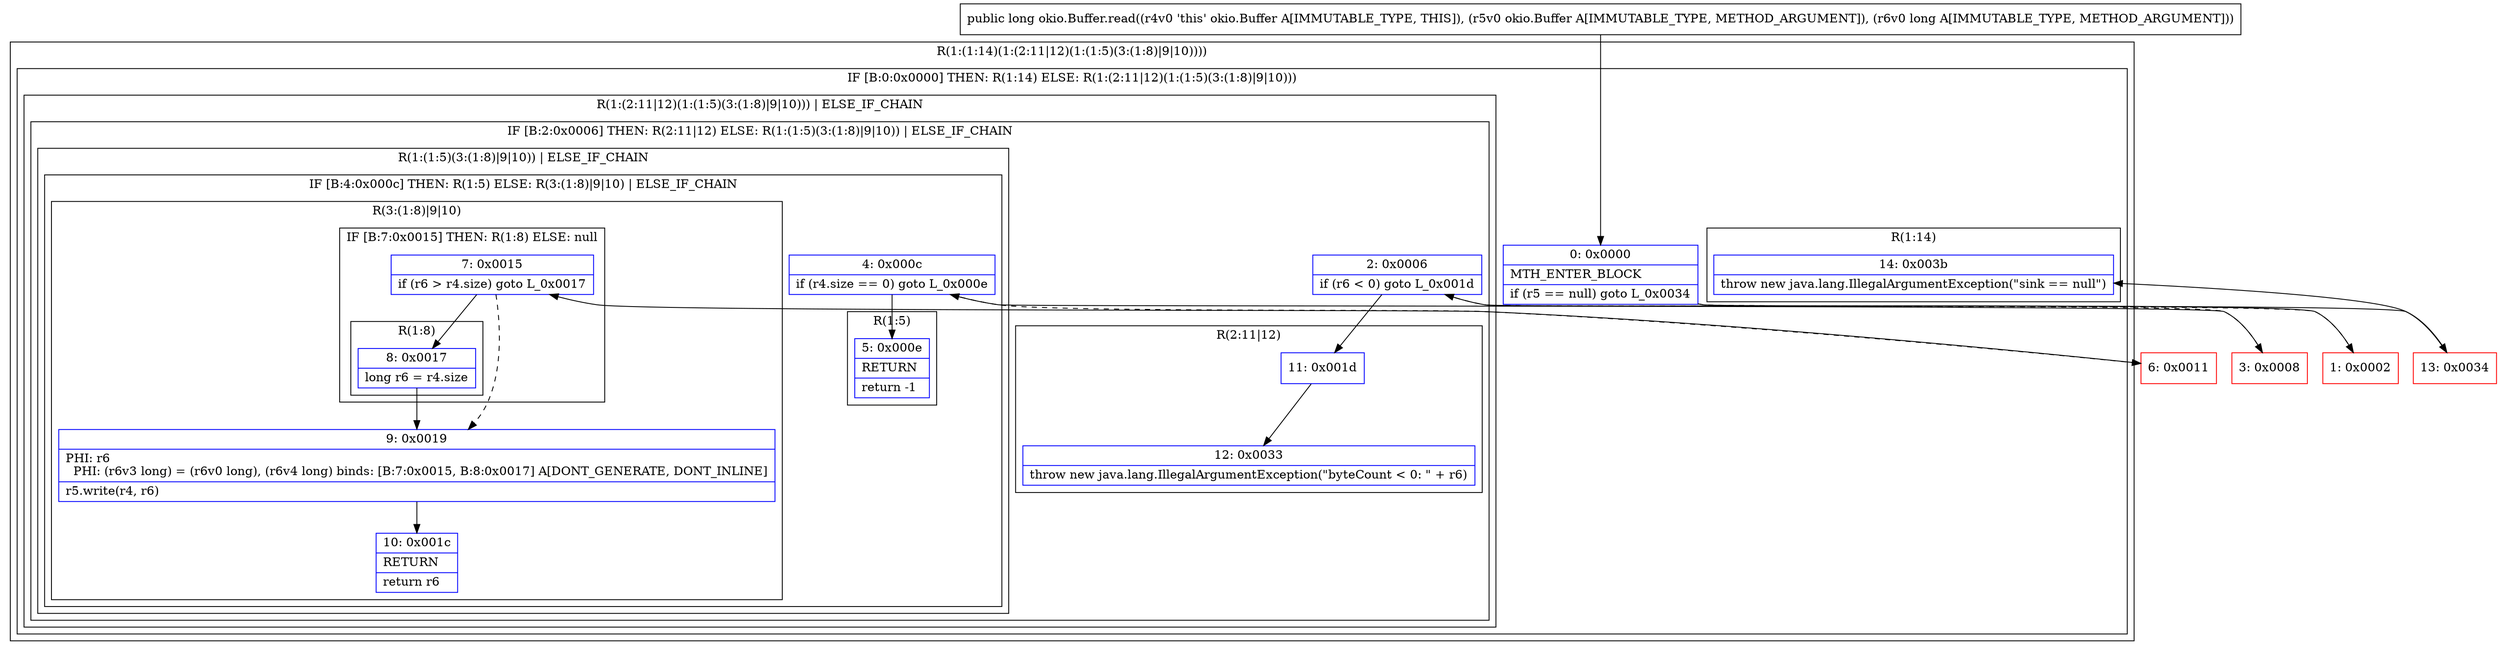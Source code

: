 digraph "CFG forokio.Buffer.read(Lokio\/Buffer;J)J" {
subgraph cluster_Region_433235543 {
label = "R(1:(1:14)(1:(2:11|12)(1:(1:5)(3:(1:8)|9|10))))";
node [shape=record,color=blue];
subgraph cluster_IfRegion_1640184409 {
label = "IF [B:0:0x0000] THEN: R(1:14) ELSE: R(1:(2:11|12)(1:(1:5)(3:(1:8)|9|10)))";
node [shape=record,color=blue];
Node_0 [shape=record,label="{0\:\ 0x0000|MTH_ENTER_BLOCK\l|if (r5 == null) goto L_0x0034\l}"];
subgraph cluster_Region_1205943907 {
label = "R(1:14)";
node [shape=record,color=blue];
Node_14 [shape=record,label="{14\:\ 0x003b|throw new java.lang.IllegalArgumentException(\"sink == null\")\l}"];
}
subgraph cluster_Region_204828271 {
label = "R(1:(2:11|12)(1:(1:5)(3:(1:8)|9|10))) | ELSE_IF_CHAIN\l";
node [shape=record,color=blue];
subgraph cluster_IfRegion_5869984 {
label = "IF [B:2:0x0006] THEN: R(2:11|12) ELSE: R(1:(1:5)(3:(1:8)|9|10)) | ELSE_IF_CHAIN\l";
node [shape=record,color=blue];
Node_2 [shape=record,label="{2\:\ 0x0006|if (r6 \< 0) goto L_0x001d\l}"];
subgraph cluster_Region_2024825344 {
label = "R(2:11|12)";
node [shape=record,color=blue];
Node_11 [shape=record,label="{11\:\ 0x001d}"];
Node_12 [shape=record,label="{12\:\ 0x0033|throw new java.lang.IllegalArgumentException(\"byteCount \< 0: \" + r6)\l}"];
}
subgraph cluster_Region_913070419 {
label = "R(1:(1:5)(3:(1:8)|9|10)) | ELSE_IF_CHAIN\l";
node [shape=record,color=blue];
subgraph cluster_IfRegion_294461415 {
label = "IF [B:4:0x000c] THEN: R(1:5) ELSE: R(3:(1:8)|9|10) | ELSE_IF_CHAIN\l";
node [shape=record,color=blue];
Node_4 [shape=record,label="{4\:\ 0x000c|if (r4.size == 0) goto L_0x000e\l}"];
subgraph cluster_Region_1561680103 {
label = "R(1:5)";
node [shape=record,color=blue];
Node_5 [shape=record,label="{5\:\ 0x000e|RETURN\l|return \-1\l}"];
}
subgraph cluster_Region_642683175 {
label = "R(3:(1:8)|9|10)";
node [shape=record,color=blue];
subgraph cluster_IfRegion_1916592764 {
label = "IF [B:7:0x0015] THEN: R(1:8) ELSE: null";
node [shape=record,color=blue];
Node_7 [shape=record,label="{7\:\ 0x0015|if (r6 \> r4.size) goto L_0x0017\l}"];
subgraph cluster_Region_188201467 {
label = "R(1:8)";
node [shape=record,color=blue];
Node_8 [shape=record,label="{8\:\ 0x0017|long r6 = r4.size\l}"];
}
}
Node_9 [shape=record,label="{9\:\ 0x0019|PHI: r6 \l  PHI: (r6v3 long) = (r6v0 long), (r6v4 long) binds: [B:7:0x0015, B:8:0x0017] A[DONT_GENERATE, DONT_INLINE]\l|r5.write(r4, r6)\l}"];
Node_10 [shape=record,label="{10\:\ 0x001c|RETURN\l|return r6\l}"];
}
}
}
}
}
}
}
Node_1 [shape=record,color=red,label="{1\:\ 0x0002}"];
Node_3 [shape=record,color=red,label="{3\:\ 0x0008}"];
Node_6 [shape=record,color=red,label="{6\:\ 0x0011}"];
Node_13 [shape=record,color=red,label="{13\:\ 0x0034}"];
MethodNode[shape=record,label="{public long okio.Buffer.read((r4v0 'this' okio.Buffer A[IMMUTABLE_TYPE, THIS]), (r5v0 okio.Buffer A[IMMUTABLE_TYPE, METHOD_ARGUMENT]), (r6v0 long A[IMMUTABLE_TYPE, METHOD_ARGUMENT])) }"];
MethodNode -> Node_0;
Node_0 -> Node_1[style=dashed];
Node_0 -> Node_13;
Node_2 -> Node_3[style=dashed];
Node_2 -> Node_11;
Node_11 -> Node_12;
Node_4 -> Node_5;
Node_4 -> Node_6[style=dashed];
Node_7 -> Node_8;
Node_7 -> Node_9[style=dashed];
Node_8 -> Node_9;
Node_9 -> Node_10;
Node_1 -> Node_2;
Node_3 -> Node_4;
Node_6 -> Node_7;
Node_13 -> Node_14;
}

